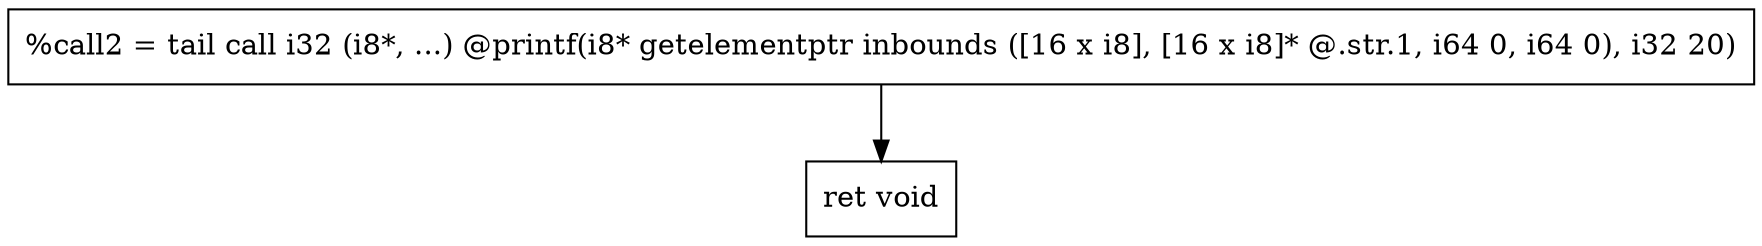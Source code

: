 digraph "CDFG for'main' function" {
	Node0x5557144127d8[shape=record, label="  %call2 = tail call i32 (i8*, ...) @printf(i8* getelementptr inbounds ([16 x i8], [16 x i8]* @.str.1, i64 0, i64 0), i32 20)"]
	Node0x5557144128a0[shape=record, label="  ret void"]
	Node0x5557144127d8 -> Node0x5557144128a0
edge [color=red]
}
